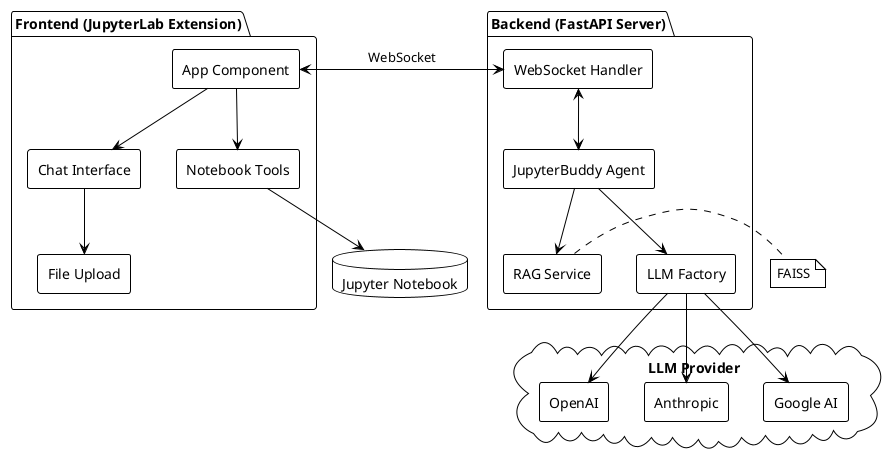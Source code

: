 @startuml High-Level Architecture
!theme plain
skinparam componentStyle rectangle
skinparam backgroundColor white
skinparam ArrowColor #000000
skinparam ComponentBorderColor #000000

' title JupyterBuddy - High-Level Architecture

package "Frontend (JupyterLab Extension)" {
  [App Component] as FrontApp
  [Chat Interface] as Chat
  [Notebook Tools] as Tools
  [File Upload] as FileUpload
}

package "Backend (FastAPI Server)" {
  [WebSocket Handler] as WSHandler
  [JupyterBuddy Agent] as Agent
  [LLM Factory] as LLMFactory
  [RAG Service] as RAG
}

cloud "LLM Provider" {
  [OpenAI]
  [Anthropic]
  [Google AI]
}

database "Jupyter Notebook" as Notebook

FrontApp --> Chat
Chat --> FileUpload
FrontApp --> Tools
Tools -d-> Notebook

FrontApp <-> WSHandler : WebSocket
WSHandler <--> Agent
Agent --> LLMFactory
LLMFactory --> OpenAI
LLMFactory --> Anthropic
LLMFactory --> "Google AI"
Agent --> RAG

note right of RAG: FAISS

@enduml